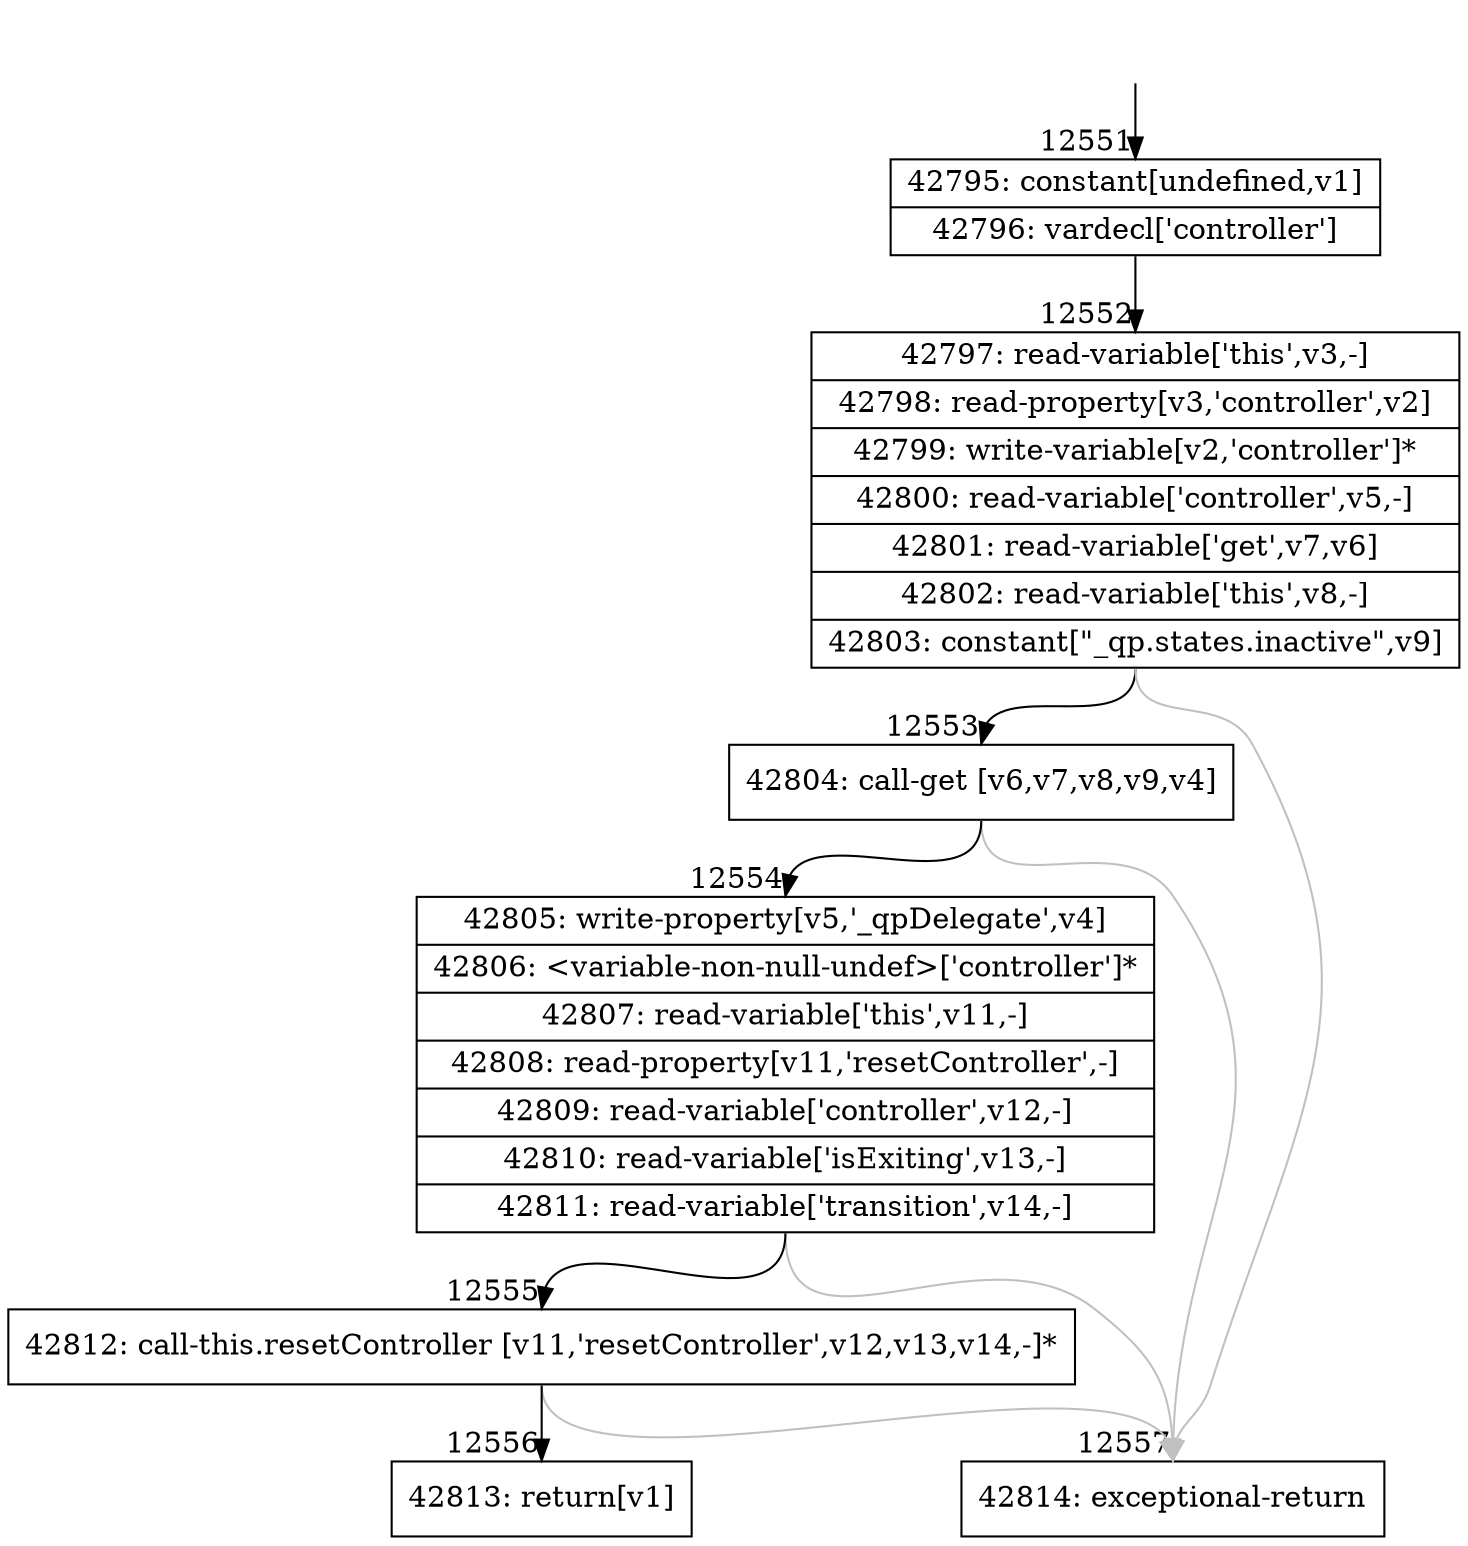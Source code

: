 digraph {
rankdir="TD"
BB_entry1045[shape=none,label=""];
BB_entry1045 -> BB12551 [tailport=s, headport=n, headlabel="    12551"]
BB12551 [shape=record label="{42795: constant[undefined,v1]|42796: vardecl['controller']}" ] 
BB12551 -> BB12552 [tailport=s, headport=n, headlabel="      12552"]
BB12552 [shape=record label="{42797: read-variable['this',v3,-]|42798: read-property[v3,'controller',v2]|42799: write-variable[v2,'controller']*|42800: read-variable['controller',v5,-]|42801: read-variable['get',v7,v6]|42802: read-variable['this',v8,-]|42803: constant[\"_qp.states.inactive\",v9]}" ] 
BB12552 -> BB12553 [tailport=s, headport=n, headlabel="      12553"]
BB12552 -> BB12557 [tailport=s, headport=n, color=gray, headlabel="      12557"]
BB12553 [shape=record label="{42804: call-get [v6,v7,v8,v9,v4]}" ] 
BB12553 -> BB12554 [tailport=s, headport=n, headlabel="      12554"]
BB12553 -> BB12557 [tailport=s, headport=n, color=gray]
BB12554 [shape=record label="{42805: write-property[v5,'_qpDelegate',v4]|42806: \<variable-non-null-undef\>['controller']*|42807: read-variable['this',v11,-]|42808: read-property[v11,'resetController',-]|42809: read-variable['controller',v12,-]|42810: read-variable['isExiting',v13,-]|42811: read-variable['transition',v14,-]}" ] 
BB12554 -> BB12555 [tailport=s, headport=n, headlabel="      12555"]
BB12554 -> BB12557 [tailport=s, headport=n, color=gray]
BB12555 [shape=record label="{42812: call-this.resetController [v11,'resetController',v12,v13,v14,-]*}" ] 
BB12555 -> BB12556 [tailport=s, headport=n, headlabel="      12556"]
BB12555 -> BB12557 [tailport=s, headport=n, color=gray]
BB12556 [shape=record label="{42813: return[v1]}" ] 
BB12557 [shape=record label="{42814: exceptional-return}" ] 
//#$~ 23036
}
